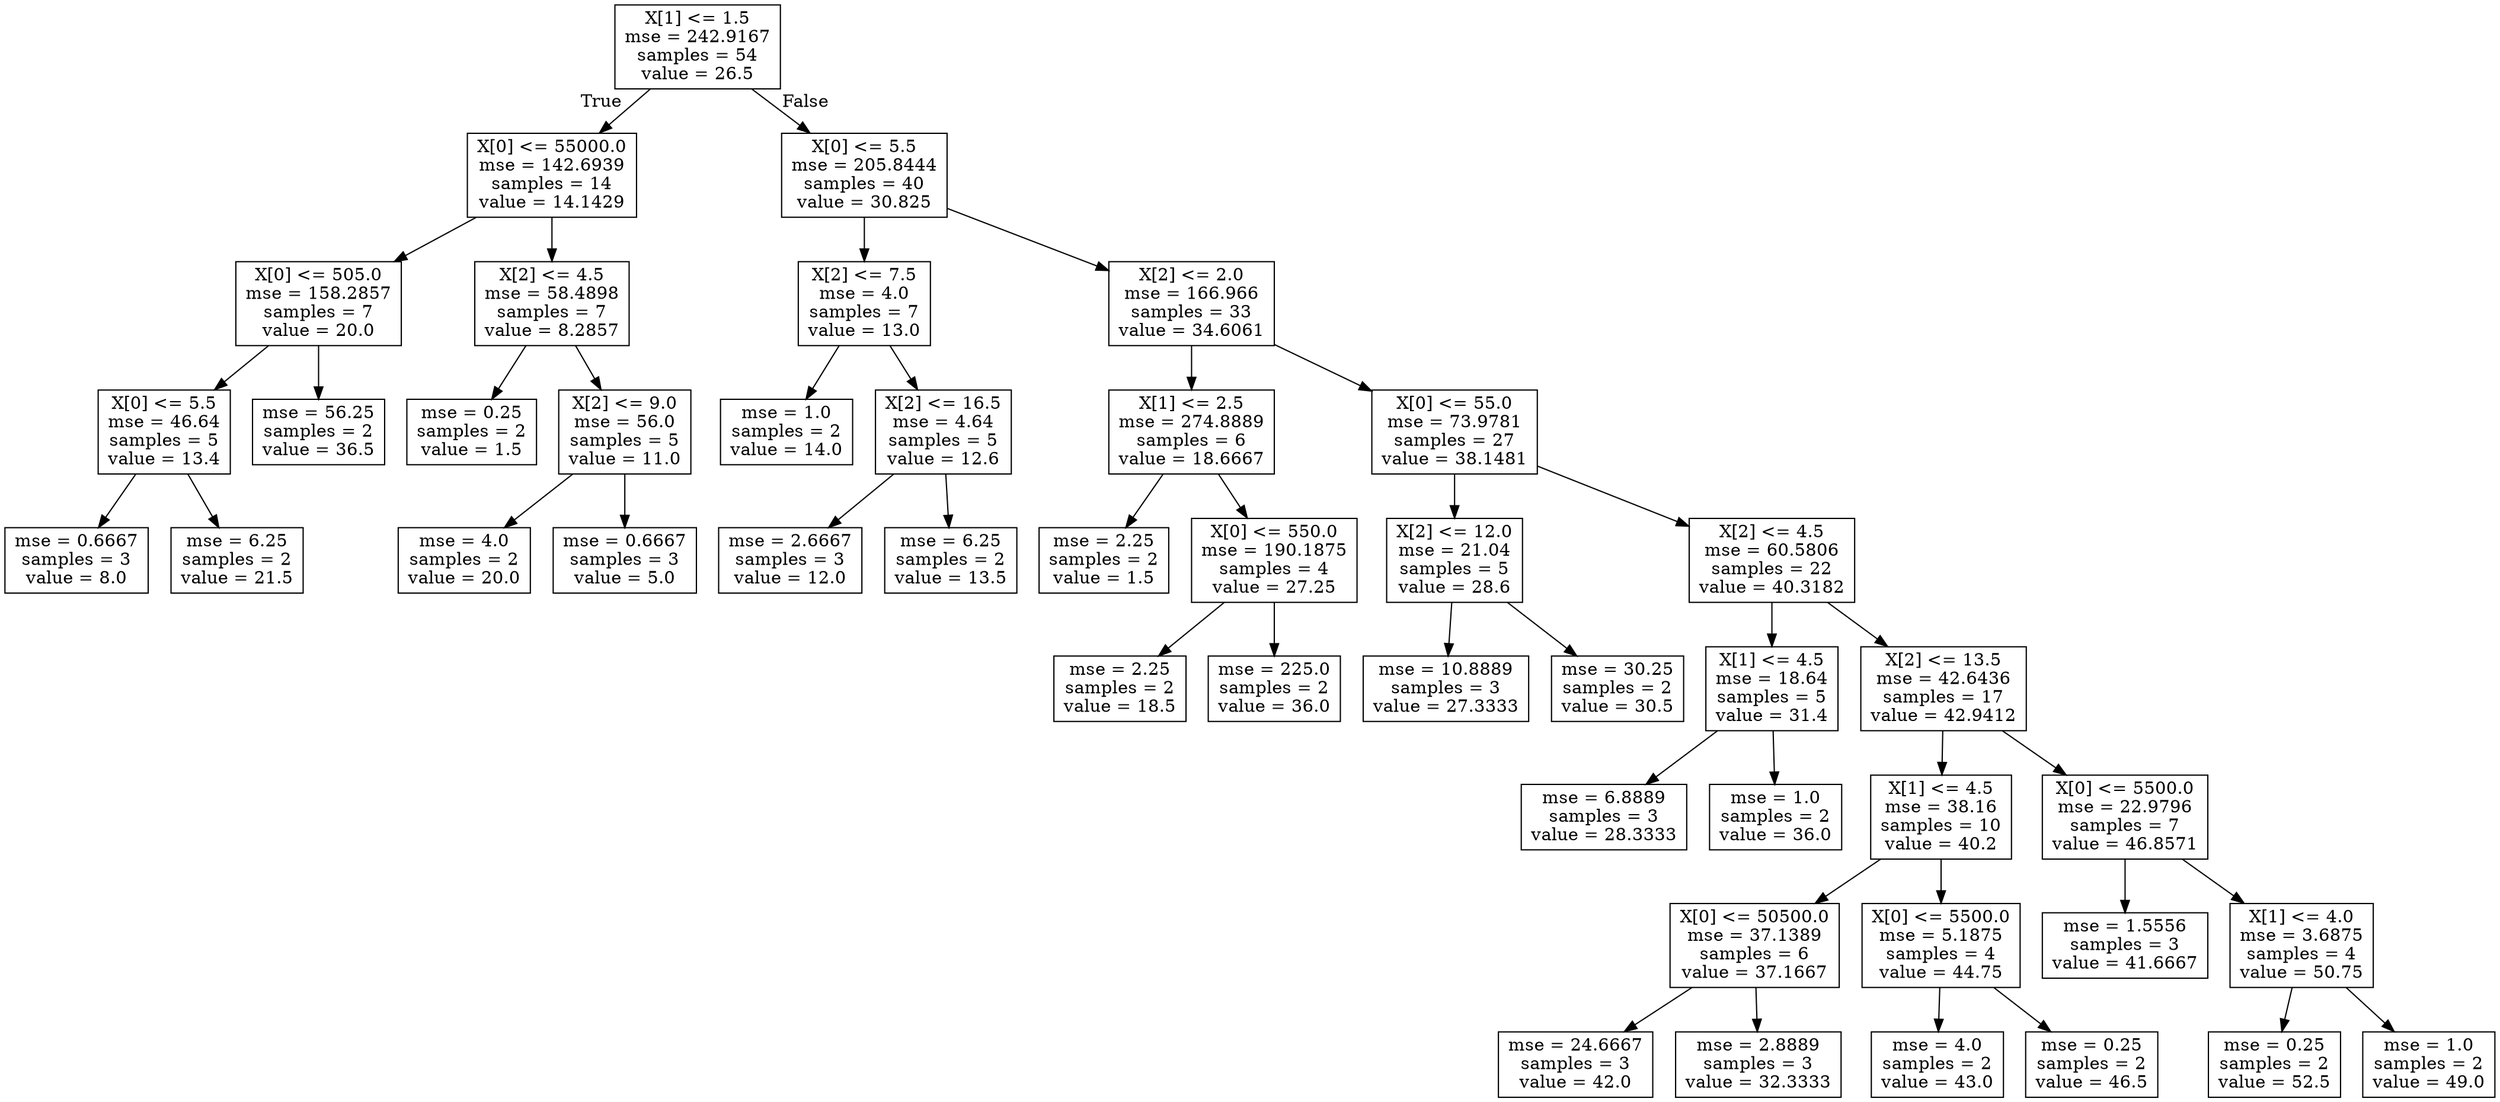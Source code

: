 digraph Tree {
node [shape=box] ;
0 [label="X[1] <= 1.5\nmse = 242.9167\nsamples = 54\nvalue = 26.5"] ;
1 [label="X[0] <= 55000.0\nmse = 142.6939\nsamples = 14\nvalue = 14.1429"] ;
0 -> 1 [labeldistance=2.5, labelangle=45, headlabel="True"] ;
2 [label="X[0] <= 505.0\nmse = 158.2857\nsamples = 7\nvalue = 20.0"] ;
1 -> 2 ;
3 [label="X[0] <= 5.5\nmse = 46.64\nsamples = 5\nvalue = 13.4"] ;
2 -> 3 ;
4 [label="mse = 0.6667\nsamples = 3\nvalue = 8.0"] ;
3 -> 4 ;
5 [label="mse = 6.25\nsamples = 2\nvalue = 21.5"] ;
3 -> 5 ;
6 [label="mse = 56.25\nsamples = 2\nvalue = 36.5"] ;
2 -> 6 ;
7 [label="X[2] <= 4.5\nmse = 58.4898\nsamples = 7\nvalue = 8.2857"] ;
1 -> 7 ;
8 [label="mse = 0.25\nsamples = 2\nvalue = 1.5"] ;
7 -> 8 ;
9 [label="X[2] <= 9.0\nmse = 56.0\nsamples = 5\nvalue = 11.0"] ;
7 -> 9 ;
10 [label="mse = 4.0\nsamples = 2\nvalue = 20.0"] ;
9 -> 10 ;
11 [label="mse = 0.6667\nsamples = 3\nvalue = 5.0"] ;
9 -> 11 ;
12 [label="X[0] <= 5.5\nmse = 205.8444\nsamples = 40\nvalue = 30.825"] ;
0 -> 12 [labeldistance=2.5, labelangle=-45, headlabel="False"] ;
13 [label="X[2] <= 7.5\nmse = 4.0\nsamples = 7\nvalue = 13.0"] ;
12 -> 13 ;
14 [label="mse = 1.0\nsamples = 2\nvalue = 14.0"] ;
13 -> 14 ;
15 [label="X[2] <= 16.5\nmse = 4.64\nsamples = 5\nvalue = 12.6"] ;
13 -> 15 ;
16 [label="mse = 2.6667\nsamples = 3\nvalue = 12.0"] ;
15 -> 16 ;
17 [label="mse = 6.25\nsamples = 2\nvalue = 13.5"] ;
15 -> 17 ;
18 [label="X[2] <= 2.0\nmse = 166.966\nsamples = 33\nvalue = 34.6061"] ;
12 -> 18 ;
19 [label="X[1] <= 2.5\nmse = 274.8889\nsamples = 6\nvalue = 18.6667"] ;
18 -> 19 ;
20 [label="mse = 2.25\nsamples = 2\nvalue = 1.5"] ;
19 -> 20 ;
21 [label="X[0] <= 550.0\nmse = 190.1875\nsamples = 4\nvalue = 27.25"] ;
19 -> 21 ;
22 [label="mse = 2.25\nsamples = 2\nvalue = 18.5"] ;
21 -> 22 ;
23 [label="mse = 225.0\nsamples = 2\nvalue = 36.0"] ;
21 -> 23 ;
24 [label="X[0] <= 55.0\nmse = 73.9781\nsamples = 27\nvalue = 38.1481"] ;
18 -> 24 ;
25 [label="X[2] <= 12.0\nmse = 21.04\nsamples = 5\nvalue = 28.6"] ;
24 -> 25 ;
26 [label="mse = 10.8889\nsamples = 3\nvalue = 27.3333"] ;
25 -> 26 ;
27 [label="mse = 30.25\nsamples = 2\nvalue = 30.5"] ;
25 -> 27 ;
28 [label="X[2] <= 4.5\nmse = 60.5806\nsamples = 22\nvalue = 40.3182"] ;
24 -> 28 ;
29 [label="X[1] <= 4.5\nmse = 18.64\nsamples = 5\nvalue = 31.4"] ;
28 -> 29 ;
30 [label="mse = 6.8889\nsamples = 3\nvalue = 28.3333"] ;
29 -> 30 ;
31 [label="mse = 1.0\nsamples = 2\nvalue = 36.0"] ;
29 -> 31 ;
32 [label="X[2] <= 13.5\nmse = 42.6436\nsamples = 17\nvalue = 42.9412"] ;
28 -> 32 ;
33 [label="X[1] <= 4.5\nmse = 38.16\nsamples = 10\nvalue = 40.2"] ;
32 -> 33 ;
34 [label="X[0] <= 50500.0\nmse = 37.1389\nsamples = 6\nvalue = 37.1667"] ;
33 -> 34 ;
35 [label="mse = 24.6667\nsamples = 3\nvalue = 42.0"] ;
34 -> 35 ;
36 [label="mse = 2.8889\nsamples = 3\nvalue = 32.3333"] ;
34 -> 36 ;
37 [label="X[0] <= 5500.0\nmse = 5.1875\nsamples = 4\nvalue = 44.75"] ;
33 -> 37 ;
38 [label="mse = 4.0\nsamples = 2\nvalue = 43.0"] ;
37 -> 38 ;
39 [label="mse = 0.25\nsamples = 2\nvalue = 46.5"] ;
37 -> 39 ;
40 [label="X[0] <= 5500.0\nmse = 22.9796\nsamples = 7\nvalue = 46.8571"] ;
32 -> 40 ;
41 [label="mse = 1.5556\nsamples = 3\nvalue = 41.6667"] ;
40 -> 41 ;
42 [label="X[1] <= 4.0\nmse = 3.6875\nsamples = 4\nvalue = 50.75"] ;
40 -> 42 ;
43 [label="mse = 0.25\nsamples = 2\nvalue = 52.5"] ;
42 -> 43 ;
44 [label="mse = 1.0\nsamples = 2\nvalue = 49.0"] ;
42 -> 44 ;
}